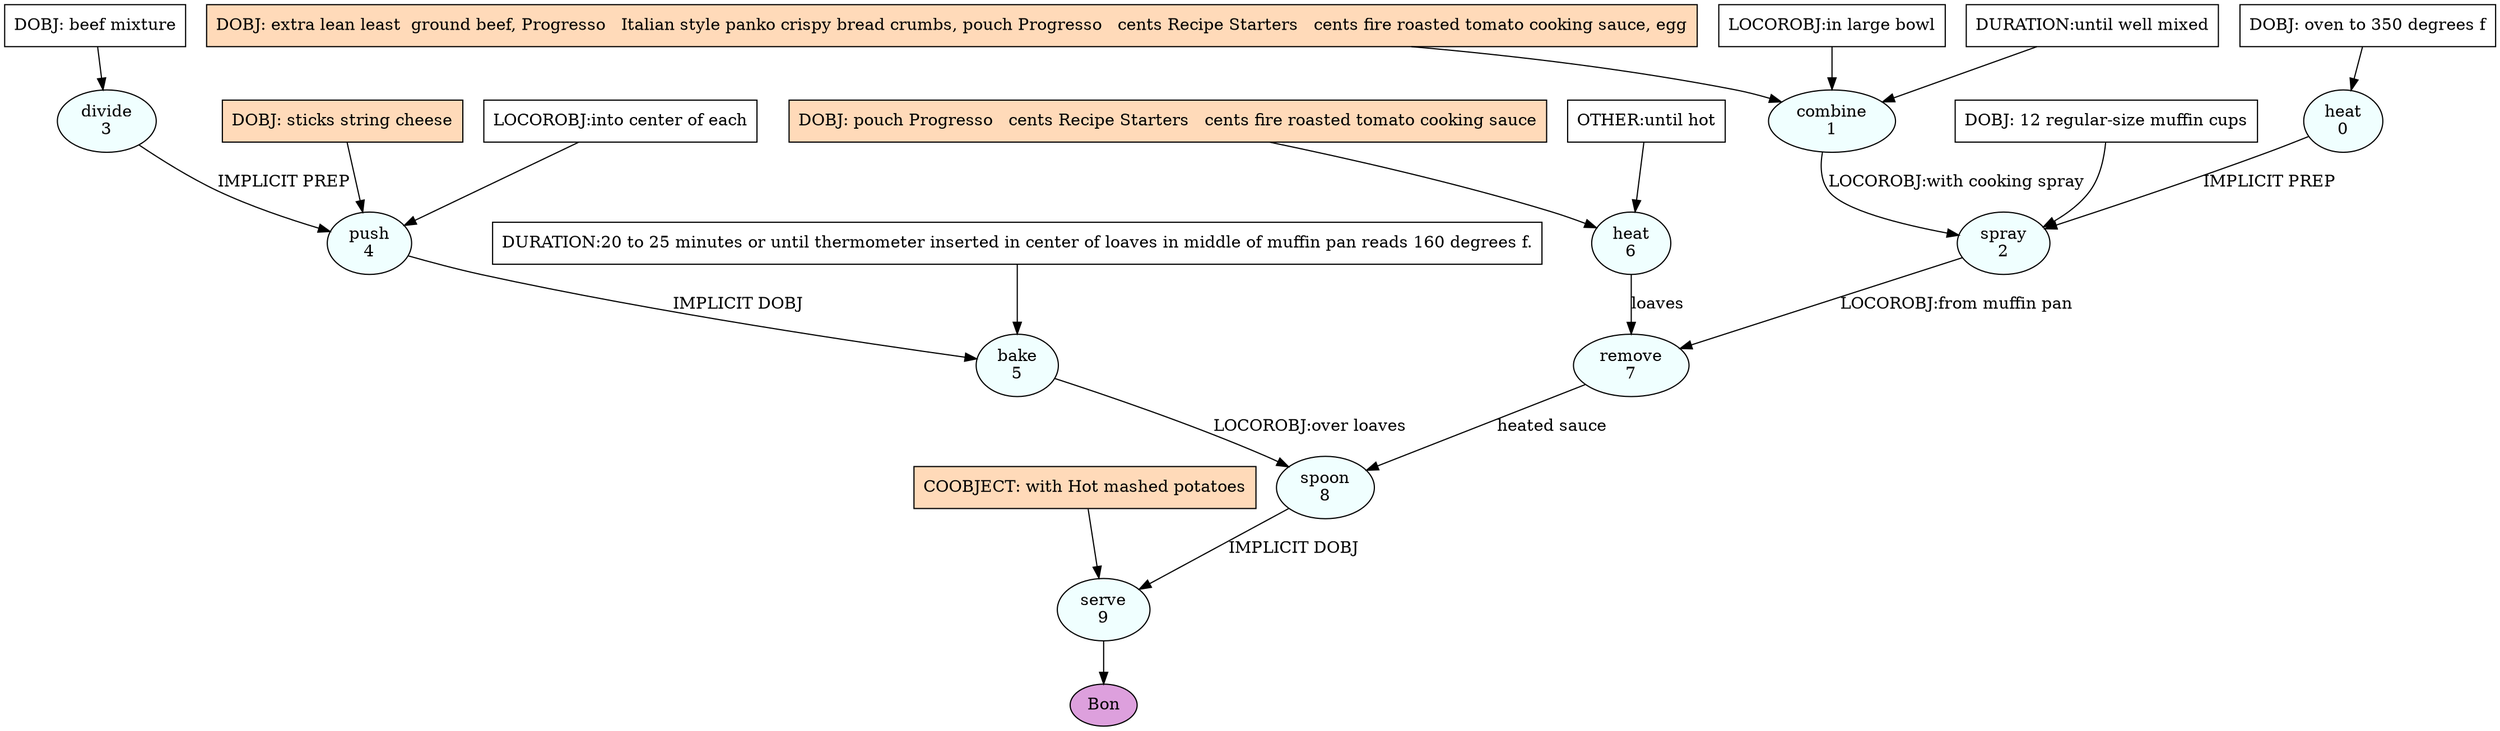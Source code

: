 digraph recipe {
E0[label="heat
0", shape=oval, style=filled, fillcolor=azure]
E1[label="combine
1", shape=oval, style=filled, fillcolor=azure]
E2[label="spray
2", shape=oval, style=filled, fillcolor=azure]
E3[label="divide
3", shape=oval, style=filled, fillcolor=azure]
E4[label="push
4", shape=oval, style=filled, fillcolor=azure]
E5[label="bake
5", shape=oval, style=filled, fillcolor=azure]
E6[label="heat
6", shape=oval, style=filled, fillcolor=azure]
E7[label="remove
7", shape=oval, style=filled, fillcolor=azure]
E8[label="spoon
8", shape=oval, style=filled, fillcolor=azure]
E9[label="serve
9", shape=oval, style=filled, fillcolor=azure]
D0[label="DOBJ: oven to 350 degrees f", shape=box, style=filled, fillcolor=white]
D0 -> E0
D1[label="DOBJ: extra lean least  ground beef, Progresso   Italian style panko crispy bread crumbs, pouch Progresso   cents Recipe Starters   cents fire roasted tomato cooking sauce, egg", shape=box, style=filled, fillcolor=peachpuff]
D1 -> E1
P1_0[label="LOCOROBJ:in large bowl", shape=box, style=filled, fillcolor=white]
P1_0 -> E1
P1_1[label="DURATION:until well mixed", shape=box, style=filled, fillcolor=white]
P1_1 -> E1
D3[label="DOBJ: beef mixture", shape=box, style=filled, fillcolor=white]
D3 -> E3
D6[label="DOBJ: pouch Progresso   cents Recipe Starters   cents fire roasted tomato cooking sauce", shape=box, style=filled, fillcolor=peachpuff]
D6 -> E6
P6_0[label="OTHER:until hot", shape=box, style=filled, fillcolor=white]
P6_0 -> E6
D2_0[label="DOBJ: 12 regular-size muffin cups", shape=box, style=filled, fillcolor=white]
D2_0 -> E2
E0 -> E2 [label="IMPLICIT PREP"]
E1 -> E2 [label="LOCOROBJ:with cooking spray"]
D4_ing[label="DOBJ: sticks string cheese", shape=box, style=filled, fillcolor=peachpuff]
D4_ing -> E4
E3 -> E4 [label="IMPLICIT PREP"]
P4_1_0[label="LOCOROBJ:into center of each", shape=box, style=filled, fillcolor=white]
P4_1_0 -> E4
E4 -> E5 [label="IMPLICIT DOBJ"]
P5_0_0[label="DURATION:20 to 25 minutes or until thermometer inserted in center of loaves in middle of muffin pan reads 160 degrees f.", shape=box, style=filled, fillcolor=white]
P5_0_0 -> E5
E6 -> E7 [label="loaves"]
E2 -> E7 [label="LOCOROBJ:from muffin pan"]
E7 -> E8 [label="heated sauce"]
E5 -> E8 [label="LOCOROBJ:over loaves"]
E8 -> E9 [label="IMPLICIT DOBJ"]
P9_0_ing[label="COOBJECT: with Hot mashed potatoes", shape=box, style=filled, fillcolor=peachpuff]
P9_0_ing -> E9
EOR[label="Bon", shape=oval, style=filled, fillcolor=plum]
E9 -> EOR
}
